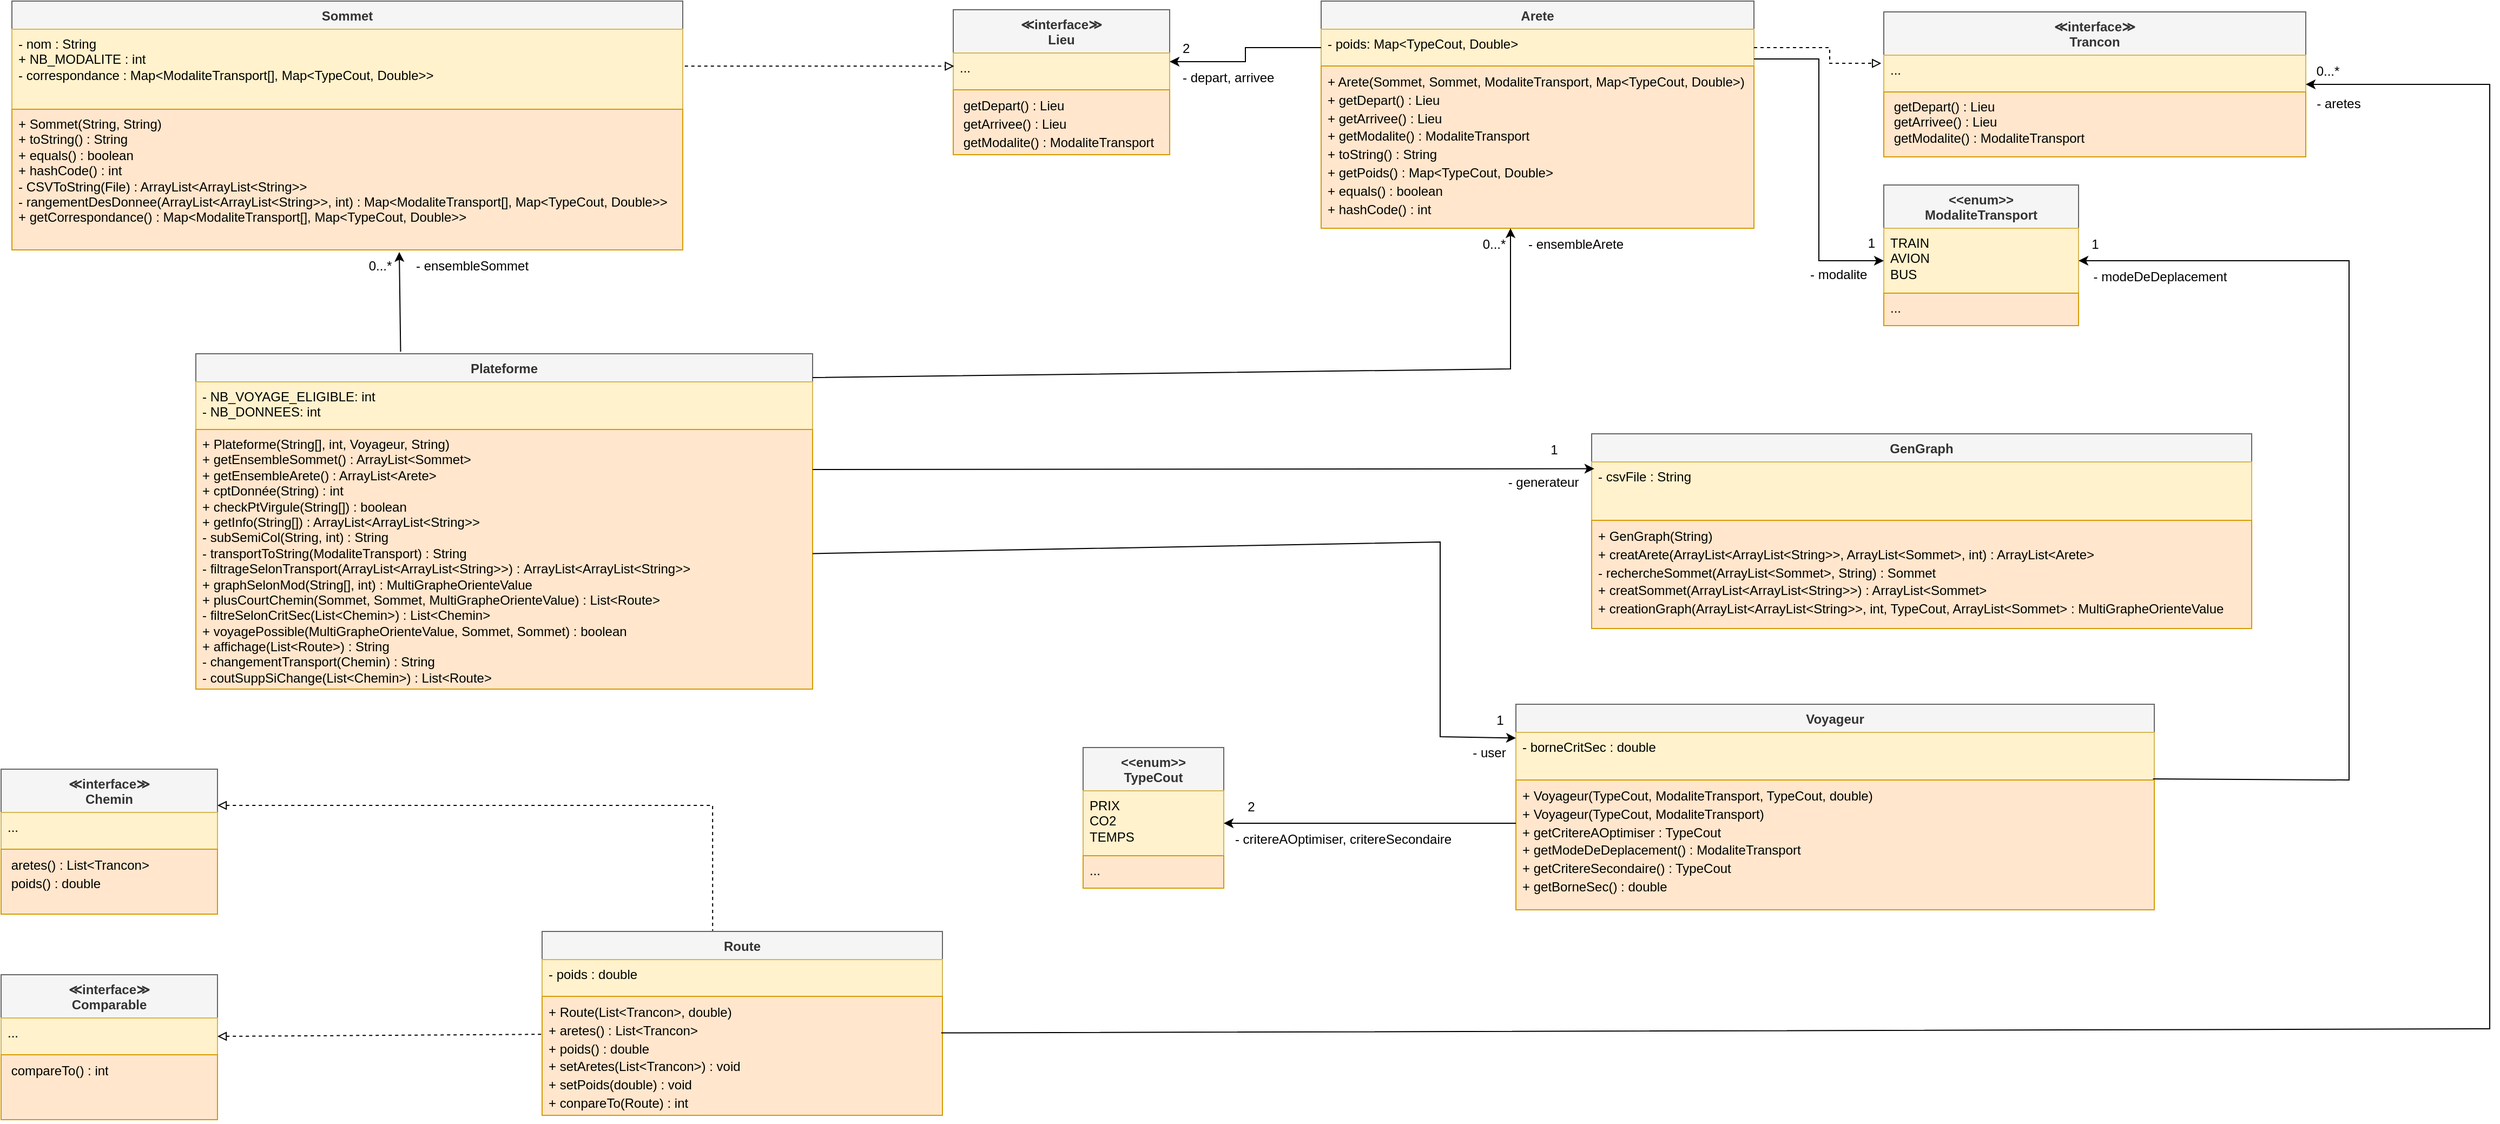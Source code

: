 <mxfile version="24.4.13" type="device">
  <diagram name="Page-1" id="eKCKNtZOuxgVORMuDA98">
    <mxGraphModel dx="1434" dy="707" grid="1" gridSize="10" guides="1" tooltips="1" connect="1" arrows="1" fold="1" page="1" pageScale="1" pageWidth="827" pageHeight="1169" math="0" shadow="0">
      <root>
        <mxCell id="0" />
        <mxCell id="1" parent="0" />
        <mxCell id="FHRovXxU-aTZrbRf6lEy-5" value="Arete" style="swimlane;fontStyle=1;align=center;verticalAlign=top;childLayout=stackLayout;horizontal=1;startSize=26;horizontalStack=0;resizeParent=1;resizeParentMax=0;resizeLast=0;collapsible=1;marginBottom=0;whiteSpace=wrap;html=1;fillColor=#f5f5f5;strokeColor=#666666;fontColor=#333333;" parent="1" vertex="1">
          <mxGeometry x="1300" y="40" width="400" height="210" as="geometry" />
        </mxCell>
        <mxCell id="FHRovXxU-aTZrbRf6lEy-6" value="- poids: Map&amp;lt;TypeCout, Double&amp;gt;&lt;div&gt;&lt;br&gt;&lt;/div&gt;" style="text;strokeColor=#d6b656;fillColor=#fff2cc;align=left;verticalAlign=top;spacingLeft=4;spacingRight=4;overflow=hidden;rotatable=0;points=[[0,0.5],[1,0.5]];portConstraint=eastwest;whiteSpace=wrap;html=1;" parent="FHRovXxU-aTZrbRf6lEy-5" vertex="1">
          <mxGeometry y="26" width="400" height="34" as="geometry" />
        </mxCell>
        <mxCell id="FHRovXxU-aTZrbRf6lEy-9" value="&lt;div style=&quot;line-height: 140%;&quot;&gt;+ Arete(Sommet, Sommet, ModaliteTransport, Map&amp;lt;TypeCout, Double&amp;gt;)&lt;/div&gt;&lt;div style=&quot;line-height: 140%;&quot;&gt;+ getDepart() : Lieu&lt;/div&gt;&lt;div style=&quot;line-height: 140%;&quot;&gt;+ getArrivee() : Lieu&lt;/div&gt;&lt;div style=&quot;line-height: 140%;&quot;&gt;+ getModalite() : ModaliteTransport&lt;/div&gt;&lt;div style=&quot;line-height: 140%;&quot;&gt;+ toString() : String&lt;/div&gt;&lt;div style=&quot;line-height: 140%;&quot;&gt;+ getPoids() : Map&amp;lt;TypeCout, Double&amp;gt;&lt;/div&gt;&lt;div style=&quot;line-height: 140%;&quot;&gt;+ equals() : boolean&lt;/div&gt;&lt;div style=&quot;line-height: 140%;&quot;&gt;+ hashCode() : int&lt;/div&gt;" style="text;strokeColor=#d79b00;fillColor=#ffe6cc;align=left;verticalAlign=top;spacingLeft=4;spacingRight=4;overflow=hidden;rotatable=0;points=[[0,0.5],[1,0.5]];portConstraint=eastwest;whiteSpace=wrap;html=1;" parent="FHRovXxU-aTZrbRf6lEy-5" vertex="1">
          <mxGeometry y="60" width="400" height="150" as="geometry" />
        </mxCell>
        <mxCell id="FHRovXxU-aTZrbRf6lEy-17" value="&lt;div&gt;≪interface≫&lt;/div&gt;&lt;div&gt;Trancon&lt;/div&gt;" style="swimlane;fontStyle=1;align=center;verticalAlign=top;childLayout=stackLayout;horizontal=1;startSize=40;horizontalStack=0;resizeParent=1;resizeParentMax=0;resizeLast=0;collapsible=1;marginBottom=0;whiteSpace=wrap;html=1;fillColor=#f5f5f5;strokeColor=#666666;fontColor=#333333;" parent="1" vertex="1">
          <mxGeometry x="1820" y="50" width="390" height="134" as="geometry" />
        </mxCell>
        <mxCell id="FHRovXxU-aTZrbRf6lEy-18" value="&lt;div&gt;...&lt;/div&gt;&lt;div&gt;&lt;br&gt;&lt;/div&gt;" style="text;strokeColor=#d6b656;fillColor=#fff2cc;align=left;verticalAlign=top;spacingLeft=4;spacingRight=4;overflow=hidden;rotatable=0;points=[[0,0.5],[1,0.5]];portConstraint=eastwest;whiteSpace=wrap;html=1;" parent="FHRovXxU-aTZrbRf6lEy-17" vertex="1">
          <mxGeometry y="40" width="390" height="34" as="geometry" />
        </mxCell>
        <mxCell id="FHRovXxU-aTZrbRf6lEy-19" value="&lt;div&gt;&amp;nbsp;getDepart() : Lieu&lt;br&gt;&lt;/div&gt;&lt;div&gt;&amp;nbsp;getArrivee() : Lieu&lt;br&gt;&amp;nbsp;getModalite() : ModaliteTransport&lt;/div&gt;&lt;div&gt;&lt;br&gt;&lt;/div&gt;" style="text;strokeColor=#d79b00;fillColor=#ffe6cc;align=left;verticalAlign=top;spacingLeft=4;spacingRight=4;overflow=hidden;rotatable=0;points=[[0,0.5],[1,0.5]];portConstraint=eastwest;whiteSpace=wrap;html=1;" parent="FHRovXxU-aTZrbRf6lEy-17" vertex="1">
          <mxGeometry y="74" width="390" height="60" as="geometry" />
        </mxCell>
        <mxCell id="FHRovXxU-aTZrbRf6lEy-28" style="edgeStyle=orthogonalEdgeStyle;rounded=0;orthogonalLoop=1;jettySize=auto;html=1;entryX=-0.006;entryY=0.221;entryDx=0;entryDy=0;entryPerimeter=0;dashed=1;strokeColor=default;endArrow=block;endFill=0;" parent="1" source="FHRovXxU-aTZrbRf6lEy-6" target="FHRovXxU-aTZrbRf6lEy-18" edge="1">
          <mxGeometry relative="1" as="geometry">
            <Array as="points">
              <mxPoint x="1770" y="83" />
              <mxPoint x="1770" y="97" />
            </Array>
          </mxGeometry>
        </mxCell>
        <mxCell id="FHRovXxU-aTZrbRf6lEy-35" value="Sommet" style="swimlane;fontStyle=1;align=center;verticalAlign=top;childLayout=stackLayout;horizontal=1;startSize=26;horizontalStack=0;resizeParent=1;resizeParentMax=0;resizeLast=0;collapsible=1;marginBottom=0;whiteSpace=wrap;html=1;fillColor=#f5f5f5;fontColor=#333333;strokeColor=#666666;" parent="1" vertex="1">
          <mxGeometry x="90" y="40" width="620" height="230" as="geometry" />
        </mxCell>
        <mxCell id="FHRovXxU-aTZrbRf6lEy-36" value="- nom : String&lt;div&gt;+ NB_MODALITE : int&lt;br&gt;&lt;div&gt;- correspondance : Map&amp;lt;ModaliteTransport[], Map&amp;lt;TypeCout, Double&amp;gt;&amp;gt;&lt;/div&gt;&lt;/div&gt;" style="text;strokeColor=#d6b656;fillColor=#fff2cc;align=left;verticalAlign=top;spacingLeft=4;spacingRight=4;overflow=hidden;rotatable=0;points=[[0,0.5],[1,0.5]];portConstraint=eastwest;whiteSpace=wrap;html=1;" parent="FHRovXxU-aTZrbRf6lEy-35" vertex="1">
          <mxGeometry y="26" width="620" height="74" as="geometry" />
        </mxCell>
        <mxCell id="FHRovXxU-aTZrbRf6lEy-37" value="&lt;div&gt;+ Sommet(String, String)&lt;br&gt;&lt;/div&gt;&lt;div&gt;+ toString() : String&lt;/div&gt;&lt;div&gt;+ equals() : boolean&lt;/div&gt;&lt;div&gt;+ hashCode() : int&lt;/div&gt;&lt;div&gt;- CSVToString(File) : ArrayList&amp;lt;ArrayList&amp;lt;String&amp;gt;&amp;gt;&lt;/div&gt;&lt;div&gt;- rangementDesDonnee(&lt;span style=&quot;background-color: initial;&quot;&gt;ArrayList&amp;lt;ArrayList&amp;lt;String&amp;gt;&amp;gt;, int) :&amp;nbsp;&lt;/span&gt;&lt;span style=&quot;background-color: initial;&quot;&gt;Map&amp;lt;ModaliteTransport[], Map&amp;lt;TypeCout, Double&amp;gt;&amp;gt;&lt;/span&gt;&lt;/div&gt;&lt;div&gt;&lt;span style=&quot;background-color: initial;&quot;&gt;+ getCorrespondance() :&amp;nbsp;&lt;/span&gt;&lt;span style=&quot;background-color: initial;&quot;&gt;Map&amp;lt;ModaliteTransport[], Map&amp;lt;TypeCout, Double&amp;gt;&amp;gt;&lt;/span&gt;&lt;/div&gt;" style="text;strokeColor=#d79b00;fillColor=#ffe6cc;align=left;verticalAlign=top;spacingLeft=4;spacingRight=4;overflow=hidden;rotatable=0;points=[[0,0.5],[1,0.5]];portConstraint=eastwest;whiteSpace=wrap;html=1;" parent="FHRovXxU-aTZrbRf6lEy-35" vertex="1">
          <mxGeometry y="100" width="620" height="130" as="geometry" />
        </mxCell>
        <mxCell id="FHRovXxU-aTZrbRf6lEy-39" value="&lt;div&gt;≪interface≫&lt;/div&gt;&lt;div&gt;Lieu&lt;/div&gt;&lt;div&gt;&lt;br&gt;&lt;/div&gt;" style="swimlane;fontStyle=1;align=center;verticalAlign=top;childLayout=stackLayout;horizontal=1;startSize=40;horizontalStack=0;resizeParent=1;resizeParentMax=0;resizeLast=0;collapsible=1;marginBottom=0;whiteSpace=wrap;html=1;fillColor=#f5f5f5;strokeColor=#666666;fontColor=#333333;" parent="1" vertex="1">
          <mxGeometry x="960" y="48" width="200" height="134" as="geometry" />
        </mxCell>
        <mxCell id="FHRovXxU-aTZrbRf6lEy-40" value="&lt;div&gt;...&lt;/div&gt;&lt;div&gt;&lt;br&gt;&lt;/div&gt;" style="text;strokeColor=#d6b656;fillColor=#fff2cc;align=left;verticalAlign=top;spacingLeft=4;spacingRight=4;overflow=hidden;rotatable=0;points=[[0,0.5],[1,0.5]];portConstraint=eastwest;whiteSpace=wrap;html=1;" parent="FHRovXxU-aTZrbRf6lEy-39" vertex="1">
          <mxGeometry y="40" width="200" height="34" as="geometry" />
        </mxCell>
        <mxCell id="FHRovXxU-aTZrbRf6lEy-41" value="&lt;div style=&quot;line-height: 140%;&quot;&gt;&amp;nbsp;getDepart() : Lieu&lt;br&gt;&lt;/div&gt;&lt;div style=&quot;line-height: 140%;&quot;&gt;&amp;nbsp;getArrivee() : Lieu&lt;br&gt;&amp;nbsp;getModalite() : ModaliteTransport&lt;/div&gt;&lt;div&gt;&lt;br&gt;&lt;/div&gt;" style="text;strokeColor=#d79b00;fillColor=#ffe6cc;align=left;verticalAlign=top;spacingLeft=4;spacingRight=4;overflow=hidden;rotatable=0;points=[[0,0.5],[1,0.5]];portConstraint=eastwest;whiteSpace=wrap;html=1;" parent="FHRovXxU-aTZrbRf6lEy-39" vertex="1">
          <mxGeometry y="74" width="200" height="60" as="geometry" />
        </mxCell>
        <mxCell id="FHRovXxU-aTZrbRf6lEy-46" style="edgeStyle=orthogonalEdgeStyle;rounded=0;orthogonalLoop=1;jettySize=auto;html=1;entryX=1;entryY=0.235;entryDx=0;entryDy=0;entryPerimeter=0;strokeWidth=1;endArrow=classic;endFill=1;" parent="1" source="FHRovXxU-aTZrbRf6lEy-6" target="FHRovXxU-aTZrbRf6lEy-40" edge="1">
          <mxGeometry relative="1" as="geometry" />
        </mxCell>
        <mxCell id="FHRovXxU-aTZrbRf6lEy-52" value="&lt;div&gt;- depart, arrivee&lt;br&gt;&lt;/div&gt;" style="text;whiteSpace=wrap;html=1;" parent="1" vertex="1">
          <mxGeometry x="1170" y="97" width="100" height="40" as="geometry" />
        </mxCell>
        <mxCell id="FHRovXxU-aTZrbRf6lEy-53" value="2" style="text;whiteSpace=wrap;" parent="1" vertex="1">
          <mxGeometry x="1170" y="70" width="50" height="40" as="geometry" />
        </mxCell>
        <mxCell id="FHRovXxU-aTZrbRf6lEy-55" value="&lt;div&gt;&amp;lt;&amp;lt;enum&amp;gt;&amp;gt;&lt;/div&gt;ModaliteTransport" style="swimlane;fontStyle=1;align=center;verticalAlign=top;childLayout=stackLayout;horizontal=1;startSize=40;horizontalStack=0;resizeParent=1;resizeParentMax=0;resizeLast=0;collapsible=1;marginBottom=0;whiteSpace=wrap;html=1;fillColor=#f5f5f5;strokeColor=#666666;fontColor=#333333;" parent="1" vertex="1">
          <mxGeometry x="1820" y="210" width="180" height="130" as="geometry" />
        </mxCell>
        <mxCell id="FHRovXxU-aTZrbRf6lEy-56" value="&lt;div&gt;TRAIN&lt;/div&gt;&lt;div&gt;AVION&lt;/div&gt;&lt;div&gt;BUS&lt;/div&gt;" style="text;align=left;verticalAlign=top;spacingLeft=4;spacingRight=4;overflow=hidden;rotatable=0;points=[[0,0.5],[1,0.5]];portConstraint=eastwest;whiteSpace=wrap;html=1;fillColor=#fff2cc;strokeColor=#d6b656;" parent="FHRovXxU-aTZrbRf6lEy-55" vertex="1">
          <mxGeometry y="40" width="180" height="60" as="geometry" />
        </mxCell>
        <mxCell id="FHRovXxU-aTZrbRf6lEy-57" value="&lt;div&gt;...&lt;/div&gt;&lt;div&gt;&lt;br&gt;&lt;/div&gt;" style="text;align=left;verticalAlign=top;spacingLeft=4;spacingRight=4;overflow=hidden;rotatable=0;points=[[0,0.5],[1,0.5]];portConstraint=eastwest;whiteSpace=wrap;html=1;fillColor=#ffe6cc;strokeColor=#d79b00;" parent="FHRovXxU-aTZrbRf6lEy-55" vertex="1">
          <mxGeometry y="100" width="180" height="30" as="geometry" />
        </mxCell>
        <mxCell id="FHRovXxU-aTZrbRf6lEy-61" style="edgeStyle=orthogonalEdgeStyle;rounded=0;orthogonalLoop=1;jettySize=auto;html=1;entryX=0;entryY=0.5;entryDx=0;entryDy=0;exitX=1;exitY=0.81;exitDx=0;exitDy=0;exitPerimeter=0;" parent="1" source="FHRovXxU-aTZrbRf6lEy-6" target="FHRovXxU-aTZrbRf6lEy-56" edge="1">
          <mxGeometry relative="1" as="geometry" />
        </mxCell>
        <mxCell id="FHRovXxU-aTZrbRf6lEy-62" value="&lt;span style=&quot;white-space: pre;&quot;&gt;&#x9;&lt;/span&gt;&lt;span style=&quot;white-space: pre;&quot;&gt;&#x9;&lt;/span&gt;1&lt;br&gt;&lt;div&gt;&lt;br&gt;&lt;/div&gt;&lt;div&gt;- modalite&lt;/div&gt;" style="text;whiteSpace=wrap;html=1;" parent="1" vertex="1">
          <mxGeometry x="1750" y="250" width="70" height="50" as="geometry" />
        </mxCell>
        <mxCell id="FHRovXxU-aTZrbRf6lEy-63" value="Plateforme" style="swimlane;fontStyle=1;align=center;verticalAlign=top;childLayout=stackLayout;horizontal=1;startSize=26;horizontalStack=0;resizeParent=1;resizeParentMax=0;resizeLast=0;collapsible=1;marginBottom=0;whiteSpace=wrap;html=1;fillColor=#f5f5f5;strokeColor=#666666;fontColor=#333333;" parent="1" vertex="1">
          <mxGeometry x="260" y="366" width="570" height="310" as="geometry" />
        </mxCell>
        <mxCell id="FHRovXxU-aTZrbRf6lEy-64" value="&lt;div&gt;- NB_VOYAGE_ELIGIBLE: int&lt;/div&gt;&lt;div&gt;- NB_DONNEES: int&lt;/div&gt;&lt;div&gt;&lt;br&gt;&lt;/div&gt;" style="text;strokeColor=#d6b656;fillColor=#fff2cc;align=left;verticalAlign=top;spacingLeft=4;spacingRight=4;overflow=hidden;rotatable=0;points=[[0,0.5],[1,0.5]];portConstraint=eastwest;whiteSpace=wrap;html=1;" parent="FHRovXxU-aTZrbRf6lEy-63" vertex="1">
          <mxGeometry y="26" width="570" height="44" as="geometry" />
        </mxCell>
        <mxCell id="FHRovXxU-aTZrbRf6lEy-67" value="&lt;div&gt;&lt;div&gt;+ Plateforme(String[], int, Voyageur, String)&lt;/div&gt;&lt;div&gt;+ getEnsembleSommet() : ArrayList&amp;lt;Sommet&amp;gt;&lt;/div&gt;&lt;div&gt;+ getEnsembleArete() : ArrayList&amp;lt;Arete&amp;gt;&lt;br&gt;&lt;/div&gt;&lt;div&gt;+ cptDonnée(String) : int&lt;/div&gt;&lt;div&gt;+ checkPtVirgule(String[]) : boolean&lt;/div&gt;&lt;div&gt;+ getInfo(String[]) : ArrayList&amp;lt;ArrayList&amp;lt;String&amp;gt;&amp;gt;&lt;/div&gt;&lt;div&gt;- subSemiCol(String, int) : String&lt;/div&gt;&lt;div&gt;- transportToString(ModaliteTransport) : String&lt;/div&gt;&lt;div&gt;- filtrageSelonTransport(&lt;span style=&quot;background-color: initial;&quot;&gt;ArrayList&amp;lt;ArrayList&amp;lt;String&amp;gt;&amp;gt;&lt;/span&gt;&lt;span style=&quot;background-color: initial;&quot;&gt;) :&amp;nbsp;&lt;/span&gt;&lt;span style=&quot;background-color: initial;&quot;&gt;ArrayList&amp;lt;ArrayList&amp;lt;String&amp;gt;&amp;gt;&lt;/span&gt;&lt;/div&gt;&lt;div&gt;+ graphSelonMod(String[], int&lt;span style=&quot;background-color: initial;&quot;&gt;) : MultiGrapheOrienteValue&lt;/span&gt;&lt;/div&gt;&lt;/div&gt;&lt;div&gt;+ plusCourtChemin(Sommet, Sommet, MultiGrapheOrienteValue) : List&amp;lt;Route&amp;gt;&lt;/div&gt;&lt;div&gt;- filtreSelonCritSec(List&amp;lt;Chemin&amp;gt;) : List&amp;lt;Chemin&amp;gt;&lt;/div&gt;&lt;div&gt;+ voyagePossible(&lt;span style=&quot;background-color: initial;&quot;&gt;MultiGrapheOrienteValue, Sommet, Sommet) : boolean&lt;/span&gt;&lt;/div&gt;&lt;div&gt;&lt;span style=&quot;background-color: initial;&quot;&gt;+ affichage(List&amp;lt;Route&amp;gt;) : String&lt;/span&gt;&lt;/div&gt;&lt;div&gt;&lt;span style=&quot;background-color: initial;&quot;&gt;- changementTransport(Chemin) : String&lt;/span&gt;&lt;/div&gt;&lt;div&gt;&lt;span style=&quot;background-color: initial;&quot;&gt;- coutSuppSiChange(List&amp;lt;Chemin&amp;gt;) : List&amp;lt;Route&amp;gt;&lt;/span&gt;&lt;/div&gt;&lt;div&gt;&lt;br&gt;&lt;/div&gt;" style="text;strokeColor=#d79b00;fillColor=#ffe6cc;align=left;verticalAlign=top;spacingLeft=4;spacingRight=4;overflow=hidden;rotatable=0;points=[[0,0.5],[1,0.5]];portConstraint=eastwest;whiteSpace=wrap;html=1;" parent="FHRovXxU-aTZrbRf6lEy-63" vertex="1">
          <mxGeometry y="70" width="570" height="240" as="geometry" />
        </mxCell>
        <mxCell id="vIz2ECk9xMVI1TB96n5O-2" value="" style="endArrow=classic;html=1;rounded=0;entryX=0.75;entryY=0;entryDx=0;entryDy=0;exitX=1;exitY=0.071;exitDx=0;exitDy=0;exitPerimeter=0;" parent="1" source="FHRovXxU-aTZrbRf6lEy-63" target="vIz2ECk9xMVI1TB96n5O-6" edge="1">
          <mxGeometry width="50" height="50" relative="1" as="geometry">
            <mxPoint x="1100" y="378" as="sourcePoint" />
            <mxPoint x="1610" y="350" as="targetPoint" />
            <Array as="points">
              <mxPoint x="1475" y="380" />
            </Array>
          </mxGeometry>
        </mxCell>
        <mxCell id="vIz2ECk9xMVI1TB96n5O-3" value="" style="endArrow=classic;html=1;rounded=0;exitX=0.332;exitY=-0.006;exitDx=0;exitDy=0;exitPerimeter=0;entryX=0.95;entryY=0.067;entryDx=0;entryDy=0;entryPerimeter=0;" parent="1" source="FHRovXxU-aTZrbRf6lEy-63" target="vIz2ECk9xMVI1TB96n5O-4" edge="1">
          <mxGeometry width="50" height="50" relative="1" as="geometry">
            <mxPoint x="324" y="196" as="sourcePoint" />
            <mxPoint x="350" y="226" as="targetPoint" />
          </mxGeometry>
        </mxCell>
        <mxCell id="vIz2ECk9xMVI1TB96n5O-4" value="0...&lt;span style=&quot;background-color: initial;&quot;&gt;*&lt;/span&gt;" style="text;html=1;align=center;verticalAlign=middle;resizable=0;points=[];autosize=1;strokeColor=none;fillColor=none;" parent="1" vertex="1">
          <mxGeometry x="410" y="270" width="40" height="30" as="geometry" />
        </mxCell>
        <mxCell id="vIz2ECk9xMVI1TB96n5O-5" value="-&amp;nbsp;&lt;span style=&quot;background-color: initial;&quot;&gt;ensembleSommet&lt;/span&gt;" style="text;html=1;align=center;verticalAlign=middle;resizable=0;points=[];autosize=1;strokeColor=none;fillColor=none;" parent="1" vertex="1">
          <mxGeometry x="450" y="270" width="130" height="30" as="geometry" />
        </mxCell>
        <mxCell id="vIz2ECk9xMVI1TB96n5O-6" value="0...*" style="text;html=1;align=center;verticalAlign=middle;whiteSpace=wrap;rounded=0;" parent="1" vertex="1">
          <mxGeometry x="1430" y="250" width="60" height="30" as="geometry" />
        </mxCell>
        <mxCell id="vIz2ECk9xMVI1TB96n5O-7" value="- ensembleArete" style="text;html=1;align=center;verticalAlign=middle;resizable=0;points=[];autosize=1;strokeColor=none;fillColor=none;" parent="1" vertex="1">
          <mxGeometry x="1480" y="250" width="110" height="30" as="geometry" />
        </mxCell>
        <mxCell id="vIz2ECk9xMVI1TB96n5O-10" value="GenGraph" style="swimlane;fontStyle=1;align=center;verticalAlign=top;childLayout=stackLayout;horizontal=1;startSize=26;horizontalStack=0;resizeParent=1;resizeParentMax=0;resizeLast=0;collapsible=1;marginBottom=0;whiteSpace=wrap;html=1;fillColor=#f5f5f5;strokeColor=#666666;fontColor=#333333;" parent="1" vertex="1">
          <mxGeometry x="1550" y="440" width="610" height="180" as="geometry" />
        </mxCell>
        <mxCell id="vIz2ECk9xMVI1TB96n5O-11" value="- csvFile : String " style="text;strokeColor=#d6b656;fillColor=#fff2cc;align=left;verticalAlign=top;spacingLeft=4;spacingRight=4;overflow=hidden;rotatable=0;points=[[0,0.5],[1,0.5]];portConstraint=eastwest;whiteSpace=wrap;html=1;" parent="vIz2ECk9xMVI1TB96n5O-10" vertex="1">
          <mxGeometry y="26" width="610" height="54" as="geometry" />
        </mxCell>
        <mxCell id="vIz2ECk9xMVI1TB96n5O-12" value="&lt;div style=&quot;line-height: 140%;&quot;&gt;+ GenGraph(String)&lt;br&gt;&lt;/div&gt;&lt;div style=&quot;line-height: 140%;&quot;&gt;+ creatArete(&lt;span style=&quot;background-color: initial;&quot;&gt;ArrayList&amp;lt;ArrayList&amp;lt;String&amp;gt;&amp;gt;, ArrayList&amp;lt;Sommet&amp;gt;, int) : ArrayList&amp;lt;Arete&amp;gt;&lt;/span&gt;&lt;/div&gt;&lt;div style=&quot;line-height: 140%;&quot;&gt;&lt;span style=&quot;background-color: initial;&quot;&gt;- rechercheSommet(ArrayList&amp;lt;Sommet&amp;gt;, String) : Sommet&lt;/span&gt;&lt;/div&gt;&lt;div style=&quot;line-height: 140%;&quot;&gt;&lt;span style=&quot;background-color: initial;&quot;&gt;+ creatSommet(&lt;/span&gt;&lt;span style=&quot;background-color: initial;&quot;&gt;ArrayList&amp;lt;ArrayList&amp;lt;String&amp;gt;&amp;gt;) : ArrayList&amp;lt;Sommet&amp;gt;&lt;/span&gt;&lt;/div&gt;&lt;div style=&quot;line-height: 140%;&quot;&gt;&lt;span style=&quot;background-color: initial;&quot;&gt;+ creationGraph(&lt;/span&gt;&lt;span style=&quot;background-color: initial;&quot;&gt;ArrayList&amp;lt;ArrayList&amp;lt;String&amp;gt;&amp;gt;, int, TypeCout, ArrayList&amp;lt;Sommet&amp;gt; :&amp;nbsp;&lt;/span&gt;&lt;span style=&quot;background-color: initial;&quot;&gt;MultiGrapheOrienteValue&lt;/span&gt;&lt;/div&gt;" style="text;strokeColor=#d79b00;fillColor=#ffe6cc;align=left;verticalAlign=top;spacingLeft=4;spacingRight=4;overflow=hidden;rotatable=0;points=[[0,0.5],[1,0.5]];portConstraint=eastwest;whiteSpace=wrap;html=1;" parent="vIz2ECk9xMVI1TB96n5O-10" vertex="1">
          <mxGeometry y="80" width="610" height="100" as="geometry" />
        </mxCell>
        <mxCell id="vIz2ECk9xMVI1TB96n5O-14" value="1" style="text;html=1;align=center;verticalAlign=middle;resizable=0;points=[];autosize=1;strokeColor=none;fillColor=none;" parent="1" vertex="1">
          <mxGeometry x="1500" y="440" width="30" height="30" as="geometry" />
        </mxCell>
        <mxCell id="vIz2ECk9xMVI1TB96n5O-15" value="- generateur" style="text;html=1;align=center;verticalAlign=middle;resizable=0;points=[];autosize=1;strokeColor=none;fillColor=none;" parent="1" vertex="1">
          <mxGeometry x="1460" y="470" width="90" height="30" as="geometry" />
        </mxCell>
        <mxCell id="vIz2ECk9xMVI1TB96n5O-13" value="" style="endArrow=classic;html=1;rounded=0;exitX=1;exitY=0.154;exitDx=0;exitDy=0;entryX=0.004;entryY=0.116;entryDx=0;entryDy=0;entryPerimeter=0;exitPerimeter=0;" parent="1" source="FHRovXxU-aTZrbRf6lEy-67" target="vIz2ECk9xMVI1TB96n5O-11" edge="1">
          <mxGeometry width="50" height="50" relative="1" as="geometry">
            <mxPoint x="1100" y="469.52" as="sourcePoint" />
            <mxPoint x="1310" y="460" as="targetPoint" />
            <Array as="points" />
          </mxGeometry>
        </mxCell>
        <mxCell id="vIz2ECk9xMVI1TB96n5O-17" value="&lt;div&gt;&amp;lt;&amp;lt;enum&amp;gt;&amp;gt;&lt;/div&gt;TypeCout" style="swimlane;fontStyle=1;align=center;verticalAlign=top;childLayout=stackLayout;horizontal=1;startSize=40;horizontalStack=0;resizeParent=1;resizeParentMax=0;resizeLast=0;collapsible=1;marginBottom=0;whiteSpace=wrap;html=1;fillColor=#f5f5f5;strokeColor=#666666;fontColor=#333333;" parent="1" vertex="1">
          <mxGeometry x="1080" y="730" width="130" height="130" as="geometry">
            <mxRectangle x="1360" y="210" width="100" height="40" as="alternateBounds" />
          </mxGeometry>
        </mxCell>
        <mxCell id="vIz2ECk9xMVI1TB96n5O-18" value="&lt;div&gt;PRIX&lt;/div&gt;&lt;div&gt;CO2&lt;/div&gt;&lt;div&gt;TEMPS&lt;/div&gt;" style="text;align=left;verticalAlign=top;spacingLeft=4;spacingRight=4;overflow=hidden;rotatable=0;points=[[0,0.5],[1,0.5]];portConstraint=eastwest;whiteSpace=wrap;html=1;fillColor=#fff2cc;strokeColor=#d6b656;" parent="vIz2ECk9xMVI1TB96n5O-17" vertex="1">
          <mxGeometry y="40" width="130" height="60" as="geometry" />
        </mxCell>
        <mxCell id="vIz2ECk9xMVI1TB96n5O-19" value="&lt;div&gt;...&lt;/div&gt;&lt;div&gt;&lt;br&gt;&lt;/div&gt;" style="text;align=left;verticalAlign=top;spacingLeft=4;spacingRight=4;overflow=hidden;rotatable=0;points=[[0,0.5],[1,0.5]];portConstraint=eastwest;whiteSpace=wrap;html=1;fillColor=#ffe6cc;strokeColor=#d79b00;" parent="vIz2ECk9xMVI1TB96n5O-17" vertex="1">
          <mxGeometry y="100" width="130" height="30" as="geometry" />
        </mxCell>
        <mxCell id="2iQoV5b_-APFQ94S1e94-1" value="Voyageur" style="swimlane;fontStyle=1;align=center;verticalAlign=top;childLayout=stackLayout;horizontal=1;startSize=26;horizontalStack=0;resizeParent=1;resizeParentMax=0;resizeLast=0;collapsible=1;marginBottom=0;whiteSpace=wrap;html=1;fillColor=#f5f5f5;strokeColor=#666666;fontColor=#333333;" parent="1" vertex="1">
          <mxGeometry x="1480" y="690" width="590" height="190" as="geometry" />
        </mxCell>
        <mxCell id="2iQoV5b_-APFQ94S1e94-2" value="&lt;div&gt;&lt;span style=&quot;background-color: initial;&quot;&gt;- borneCritSec : double&lt;/span&gt;&lt;br&gt;&lt;/div&gt;" style="text;strokeColor=#d6b656;fillColor=#fff2cc;align=left;verticalAlign=top;spacingLeft=4;spacingRight=4;overflow=hidden;rotatable=0;points=[[0,0.5],[1,0.5]];portConstraint=eastwest;whiteSpace=wrap;html=1;" parent="2iQoV5b_-APFQ94S1e94-1" vertex="1">
          <mxGeometry y="26" width="590" height="44" as="geometry" />
        </mxCell>
        <mxCell id="2iQoV5b_-APFQ94S1e94-3" value="&lt;div style=&quot;line-height: 140%;&quot;&gt;&lt;span style=&quot;background-color: initial;&quot;&gt;+ Voyageur(TypeCout, ModaliteTransport, TypeCout, double)&lt;br&gt;&lt;/span&gt;&lt;/div&gt;&lt;div style=&quot;line-height: 140%;&quot;&gt;&lt;span style=&quot;background-color: initial;&quot;&gt;+ Voyageur(TypeCout, ModaliteTransport)&lt;/span&gt;&lt;/div&gt;&lt;div style=&quot;line-height: 140%;&quot;&gt;&lt;span style=&quot;background-color: initial;&quot;&gt;+ getCritereAOptimiser : TypeCout&lt;/span&gt;&lt;br&gt;&lt;/div&gt;&lt;div style=&quot;line-height: 140%;&quot;&gt;+ getModeDeDeplacement() : ModaliteTransport&lt;/div&gt;&lt;div style=&quot;line-height: 140%;&quot;&gt;+ getCritereSecondaire() : TypeCout&lt;/div&gt;&lt;div style=&quot;line-height: 140%;&quot;&gt;+ getBorneSec() : double&lt;/div&gt;" style="text;strokeColor=#d79b00;fillColor=#ffe6cc;align=left;verticalAlign=top;spacingLeft=4;spacingRight=4;overflow=hidden;rotatable=0;points=[[0,0.5],[1,0.5]];portConstraint=eastwest;whiteSpace=wrap;html=1;" parent="2iQoV5b_-APFQ94S1e94-1" vertex="1">
          <mxGeometry y="70" width="590" height="120" as="geometry" />
        </mxCell>
        <mxCell id="2iQoV5b_-APFQ94S1e94-5" value="" style="endArrow=classic;html=1;rounded=0;entryX=1;entryY=0.5;entryDx=0;entryDy=0;exitX=0.998;exitY=0.977;exitDx=0;exitDy=0;exitPerimeter=0;" parent="1" source="2iQoV5b_-APFQ94S1e94-2" target="FHRovXxU-aTZrbRf6lEy-56" edge="1">
          <mxGeometry width="50" height="50" relative="1" as="geometry">
            <mxPoint x="2120" y="710" as="sourcePoint" />
            <mxPoint x="2000" y="320" as="targetPoint" />
            <Array as="points">
              <mxPoint x="2250" y="760" />
              <mxPoint x="2250" y="280" />
            </Array>
          </mxGeometry>
        </mxCell>
        <mxCell id="2iQoV5b_-APFQ94S1e94-6" value="1" style="text;html=1;align=center;verticalAlign=middle;resizable=0;points=[];autosize=1;strokeColor=none;fillColor=none;" parent="1" vertex="1">
          <mxGeometry x="2000" y="250" width="30" height="30" as="geometry" />
        </mxCell>
        <mxCell id="2iQoV5b_-APFQ94S1e94-7" value="- modeDeDeplacement" style="text;html=1;align=center;verticalAlign=middle;resizable=0;points=[];autosize=1;strokeColor=none;fillColor=none;" parent="1" vertex="1">
          <mxGeometry x="2000" y="280" width="150" height="30" as="geometry" />
        </mxCell>
        <mxCell id="2iQoV5b_-APFQ94S1e94-8" value="" style="endArrow=classic;html=1;rounded=0;entryX=1;entryY=0.5;entryDx=0;entryDy=0;" parent="1" target="vIz2ECk9xMVI1TB96n5O-18" edge="1">
          <mxGeometry width="50" height="50" relative="1" as="geometry">
            <mxPoint x="1480" y="800" as="sourcePoint" />
            <mxPoint x="1390" y="720" as="targetPoint" />
          </mxGeometry>
        </mxCell>
        <mxCell id="2iQoV5b_-APFQ94S1e94-9" value="2" style="text;html=1;align=center;verticalAlign=middle;resizable=0;points=[];autosize=1;strokeColor=none;fillColor=none;" parent="1" vertex="1">
          <mxGeometry x="1220" y="770" width="30" height="30" as="geometry" />
        </mxCell>
        <mxCell id="2iQoV5b_-APFQ94S1e94-10" value="- critereAOptimiser, critereSecondaire" style="text;html=1;align=center;verticalAlign=middle;resizable=0;points=[];autosize=1;strokeColor=none;fillColor=none;" parent="1" vertex="1">
          <mxGeometry x="1210" y="800" width="220" height="30" as="geometry" />
        </mxCell>
        <mxCell id="2iQoV5b_-APFQ94S1e94-11" value="" style="endArrow=classic;html=1;rounded=0;entryX=0;entryY=0.118;entryDx=0;entryDy=0;entryPerimeter=0;" parent="1" source="FHRovXxU-aTZrbRf6lEy-67" target="2iQoV5b_-APFQ94S1e94-2" edge="1">
          <mxGeometry width="50" height="50" relative="1" as="geometry">
            <mxPoint x="1100" y="510" as="sourcePoint" />
            <mxPoint x="1440" y="610" as="targetPoint" />
            <Array as="points">
              <mxPoint x="1410" y="540" />
              <mxPoint x="1410" y="720" />
            </Array>
          </mxGeometry>
        </mxCell>
        <mxCell id="2iQoV5b_-APFQ94S1e94-12" value="1" style="text;html=1;align=center;verticalAlign=middle;resizable=0;points=[];autosize=1;strokeColor=none;fillColor=none;" parent="1" vertex="1">
          <mxGeometry x="1450" y="690" width="30" height="30" as="geometry" />
        </mxCell>
        <mxCell id="2iQoV5b_-APFQ94S1e94-13" value="- user" style="text;html=1;align=center;verticalAlign=middle;resizable=0;points=[];autosize=1;strokeColor=none;fillColor=none;" parent="1" vertex="1">
          <mxGeometry x="1430" y="720" width="50" height="30" as="geometry" />
        </mxCell>
        <mxCell id="nLrEIry3QS9Q7PKGFImk-1" value="&lt;div&gt;≪interface≫&lt;/div&gt;&lt;div&gt;Chemin&lt;/div&gt;&lt;div&gt;&lt;br&gt;&lt;/div&gt;" style="swimlane;fontStyle=1;align=center;verticalAlign=top;childLayout=stackLayout;horizontal=1;startSize=40;horizontalStack=0;resizeParent=1;resizeParentMax=0;resizeLast=0;collapsible=1;marginBottom=0;whiteSpace=wrap;html=1;fillColor=#f5f5f5;strokeColor=#666666;fontColor=#333333;" parent="1" vertex="1">
          <mxGeometry x="80" y="750" width="200" height="134" as="geometry" />
        </mxCell>
        <mxCell id="nLrEIry3QS9Q7PKGFImk-2" value="&lt;div&gt;...&lt;/div&gt;&lt;div&gt;&lt;br&gt;&lt;/div&gt;" style="text;strokeColor=#d6b656;fillColor=#fff2cc;align=left;verticalAlign=top;spacingLeft=4;spacingRight=4;overflow=hidden;rotatable=0;points=[[0,0.5],[1,0.5]];portConstraint=eastwest;whiteSpace=wrap;html=1;" parent="nLrEIry3QS9Q7PKGFImk-1" vertex="1">
          <mxGeometry y="40" width="200" height="34" as="geometry" />
        </mxCell>
        <mxCell id="nLrEIry3QS9Q7PKGFImk-3" value="&lt;div style=&quot;line-height: 140%;&quot;&gt;&amp;nbsp;aretes() : List&amp;lt;Trancon&amp;gt;&lt;br&gt;&lt;/div&gt;&lt;div style=&quot;line-height: 140%;&quot;&gt;&amp;nbsp;poids() : double&lt;/div&gt;&lt;div&gt;&lt;br&gt;&lt;/div&gt;" style="text;strokeColor=#d79b00;fillColor=#ffe6cc;align=left;verticalAlign=top;spacingLeft=4;spacingRight=4;overflow=hidden;rotatable=0;points=[[0,0.5],[1,0.5]];portConstraint=eastwest;whiteSpace=wrap;html=1;" parent="nLrEIry3QS9Q7PKGFImk-1" vertex="1">
          <mxGeometry y="74" width="200" height="60" as="geometry" />
        </mxCell>
        <mxCell id="nLrEIry3QS9Q7PKGFImk-4" style="edgeStyle=orthogonalEdgeStyle;rounded=0;orthogonalLoop=1;jettySize=auto;html=1;entryX=0.004;entryY=0.357;entryDx=0;entryDy=0;dashed=1;endArrow=block;endFill=0;exitX=1.003;exitY=0.461;exitDx=0;exitDy=0;exitPerimeter=0;entryPerimeter=0;" parent="1" source="FHRovXxU-aTZrbRf6lEy-36" target="FHRovXxU-aTZrbRf6lEy-40" edge="1">
          <mxGeometry relative="1" as="geometry">
            <mxPoint x="680.01" y="129.394" as="sourcePoint" />
            <mxPoint x="1018.79" y="100.61" as="targetPoint" />
            <Array as="points" />
          </mxGeometry>
        </mxCell>
        <mxCell id="nLrEIry3QS9Q7PKGFImk-9" value="Route" style="swimlane;fontStyle=1;align=center;verticalAlign=top;childLayout=stackLayout;horizontal=1;startSize=26;horizontalStack=0;resizeParent=1;resizeParentMax=0;resizeLast=0;collapsible=1;marginBottom=0;whiteSpace=wrap;html=1;fillColor=#f5f5f5;strokeColor=#666666;fontColor=#333333;" parent="1" vertex="1">
          <mxGeometry x="580" y="900" width="370" height="170" as="geometry" />
        </mxCell>
        <mxCell id="nLrEIry3QS9Q7PKGFImk-10" value="- poids : double" style="text;strokeColor=#d6b656;fillColor=#fff2cc;align=left;verticalAlign=top;spacingLeft=4;spacingRight=4;overflow=hidden;rotatable=0;points=[[0,0.5],[1,0.5]];portConstraint=eastwest;whiteSpace=wrap;html=1;" parent="nLrEIry3QS9Q7PKGFImk-9" vertex="1">
          <mxGeometry y="26" width="370" height="34" as="geometry" />
        </mxCell>
        <mxCell id="nLrEIry3QS9Q7PKGFImk-11" value="&lt;div style=&quot;line-height: 140%;&quot;&gt;+ Route(List&amp;lt;Trancon&amp;gt;, double)&lt;/div&gt;&lt;div style=&quot;line-height: 140%;&quot;&gt;+ aretes() : List&amp;lt;Trancon&amp;gt;&lt;/div&gt;&lt;div style=&quot;line-height: 140%;&quot;&gt;+ poids() : double&lt;/div&gt;&lt;div style=&quot;line-height: 140%;&quot;&gt;+ setAretes(List&amp;lt;Trancon&amp;gt;) : void&lt;/div&gt;&lt;div style=&quot;line-height: 140%;&quot;&gt;+ setPoids(double) : void&lt;/div&gt;&lt;div style=&quot;line-height: 140%;&quot;&gt;+ conpareTo(Route) : int&lt;/div&gt;" style="text;strokeColor=#d79b00;fillColor=#ffe6cc;align=left;verticalAlign=top;spacingLeft=4;spacingRight=4;overflow=hidden;rotatable=0;points=[[0,0.5],[1,0.5]];portConstraint=eastwest;whiteSpace=wrap;html=1;" parent="nLrEIry3QS9Q7PKGFImk-9" vertex="1">
          <mxGeometry y="60" width="370" height="110" as="geometry" />
        </mxCell>
        <mxCell id="nLrEIry3QS9Q7PKGFImk-12" value="" style="endArrow=classic;html=1;rounded=0;entryX=1;entryY=0.5;entryDx=0;entryDy=0;exitX=0.997;exitY=0.307;exitDx=0;exitDy=0;exitPerimeter=0;" parent="1" source="nLrEIry3QS9Q7PKGFImk-11" target="FHRovXxU-aTZrbRf6lEy-17" edge="1">
          <mxGeometry width="50" height="50" relative="1" as="geometry">
            <mxPoint x="2279" y="689" as="sourcePoint" />
            <mxPoint x="2210" y="210" as="targetPoint" />
            <Array as="points">
              <mxPoint x="2380" y="990" />
              <mxPoint x="2380" y="117" />
            </Array>
          </mxGeometry>
        </mxCell>
        <mxCell id="nLrEIry3QS9Q7PKGFImk-13" value="- aretes" style="text;html=1;align=center;verticalAlign=middle;resizable=0;points=[];autosize=1;strokeColor=none;fillColor=none;" parent="1" vertex="1">
          <mxGeometry x="2210" y="120" width="60" height="30" as="geometry" />
        </mxCell>
        <mxCell id="nLrEIry3QS9Q7PKGFImk-14" value="0...*" style="text;html=1;align=center;verticalAlign=middle;resizable=0;points=[];autosize=1;strokeColor=none;fillColor=none;" parent="1" vertex="1">
          <mxGeometry x="2210" y="90" width="40" height="30" as="geometry" />
        </mxCell>
        <mxCell id="nLrEIry3QS9Q7PKGFImk-15" style="edgeStyle=orthogonalEdgeStyle;rounded=0;orthogonalLoop=1;jettySize=auto;html=1;entryX=0.426;entryY=-0.004;entryDx=0;entryDy=0;dashed=1;endArrow=none;endFill=0;exitX=1;exitY=0.25;exitDx=0;exitDy=0;entryPerimeter=0;startArrow=block;startFill=0;" parent="1" source="nLrEIry3QS9Q7PKGFImk-1" target="nLrEIry3QS9Q7PKGFImk-9" edge="1">
          <mxGeometry relative="1" as="geometry">
            <mxPoint x="420" y="784.47" as="sourcePoint" />
            <mxPoint x="729" y="784.47" as="targetPoint" />
            <Array as="points" />
          </mxGeometry>
        </mxCell>
        <mxCell id="nLrEIry3QS9Q7PKGFImk-16" value="&lt;div&gt;≪interface≫&lt;/div&gt;&lt;div&gt;Comparable&lt;/div&gt;" style="swimlane;fontStyle=1;align=center;verticalAlign=top;childLayout=stackLayout;horizontal=1;startSize=40;horizontalStack=0;resizeParent=1;resizeParentMax=0;resizeLast=0;collapsible=1;marginBottom=0;whiteSpace=wrap;html=1;fillColor=#f5f5f5;strokeColor=#666666;fontColor=#333333;" parent="1" vertex="1">
          <mxGeometry x="80" y="940" width="200" height="134" as="geometry" />
        </mxCell>
        <mxCell id="nLrEIry3QS9Q7PKGFImk-17" value="&lt;div&gt;...&lt;/div&gt;&lt;div&gt;&lt;br&gt;&lt;/div&gt;" style="text;strokeColor=#d6b656;fillColor=#fff2cc;align=left;verticalAlign=top;spacingLeft=4;spacingRight=4;overflow=hidden;rotatable=0;points=[[0,0.5],[1,0.5]];portConstraint=eastwest;whiteSpace=wrap;html=1;" parent="nLrEIry3QS9Q7PKGFImk-16" vertex="1">
          <mxGeometry y="40" width="200" height="34" as="geometry" />
        </mxCell>
        <mxCell id="nLrEIry3QS9Q7PKGFImk-18" value="&lt;div style=&quot;line-height: 140%;&quot;&gt;&amp;nbsp;compareTo() : int&lt;/div&gt;" style="text;strokeColor=#d79b00;fillColor=#ffe6cc;align=left;verticalAlign=top;spacingLeft=4;spacingRight=4;overflow=hidden;rotatable=0;points=[[0,0.5],[1,0.5]];portConstraint=eastwest;whiteSpace=wrap;html=1;" parent="nLrEIry3QS9Q7PKGFImk-16" vertex="1">
          <mxGeometry y="74" width="200" height="60" as="geometry" />
        </mxCell>
        <mxCell id="nLrEIry3QS9Q7PKGFImk-19" value="" style="edgeStyle=none;orthogonalLoop=1;jettySize=auto;html=1;rounded=0;entryX=0.002;entryY=0.319;entryDx=0;entryDy=0;entryPerimeter=0;exitX=1;exitY=0.5;exitDx=0;exitDy=0;dashed=1;startArrow=block;startFill=0;endArrow=none;endFill=0;" parent="1" source="nLrEIry3QS9Q7PKGFImk-17" target="nLrEIry3QS9Q7PKGFImk-11" edge="1">
          <mxGeometry width="100" relative="1" as="geometry">
            <mxPoint x="390" y="1050" as="sourcePoint" />
            <mxPoint x="490" y="1050" as="targetPoint" />
            <Array as="points" />
          </mxGeometry>
        </mxCell>
      </root>
    </mxGraphModel>
  </diagram>
</mxfile>
